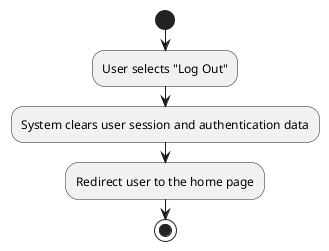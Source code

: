 @startuml
start
:User selects "Log Out";
:System clears user session and authentication data;
:Redirect user to the home page;
stop
@enduml

